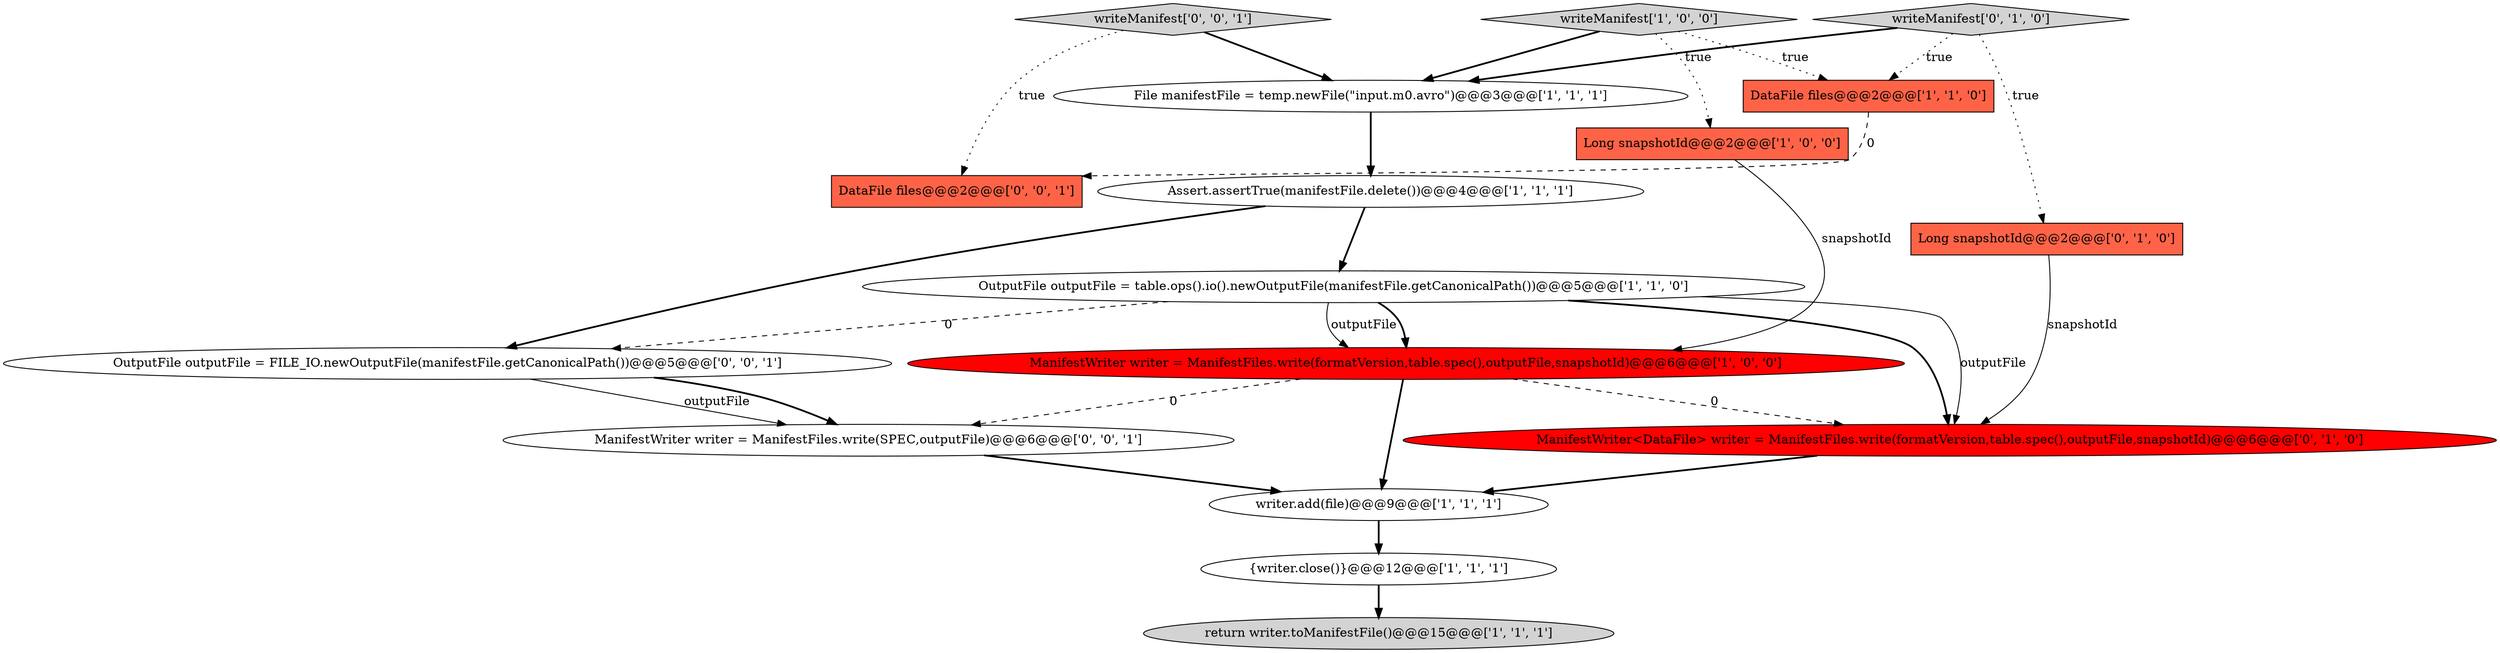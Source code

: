 digraph {
3 [style = filled, label = "return writer.toManifestFile()@@@15@@@['1', '1', '1']", fillcolor = lightgray, shape = ellipse image = "AAA0AAABBB1BBB"];
2 [style = filled, label = "Long snapshotId@@@2@@@['1', '0', '0']", fillcolor = tomato, shape = box image = "AAA0AAABBB1BBB"];
9 [style = filled, label = "ManifestWriter writer = ManifestFiles.write(formatVersion,table.spec(),outputFile,snapshotId)@@@6@@@['1', '0', '0']", fillcolor = red, shape = ellipse image = "AAA1AAABBB1BBB"];
11 [style = filled, label = "ManifestWriter<DataFile> writer = ManifestFiles.write(formatVersion,table.spec(),outputFile,snapshotId)@@@6@@@['0', '1', '0']", fillcolor = red, shape = ellipse image = "AAA1AAABBB2BBB"];
8 [style = filled, label = "OutputFile outputFile = table.ops().io().newOutputFile(manifestFile.getCanonicalPath())@@@5@@@['1', '1', '0']", fillcolor = white, shape = ellipse image = "AAA0AAABBB1BBB"];
7 [style = filled, label = "File manifestFile = temp.newFile(\"input.m0.avro\")@@@3@@@['1', '1', '1']", fillcolor = white, shape = ellipse image = "AAA0AAABBB1BBB"];
16 [style = filled, label = "ManifestWriter writer = ManifestFiles.write(SPEC,outputFile)@@@6@@@['0', '0', '1']", fillcolor = white, shape = ellipse image = "AAA0AAABBB3BBB"];
1 [style = filled, label = "{writer.close()}@@@12@@@['1', '1', '1']", fillcolor = white, shape = ellipse image = "AAA0AAABBB1BBB"];
14 [style = filled, label = "writeManifest['0', '0', '1']", fillcolor = lightgray, shape = diamond image = "AAA0AAABBB3BBB"];
6 [style = filled, label = "writer.add(file)@@@9@@@['1', '1', '1']", fillcolor = white, shape = ellipse image = "AAA0AAABBB1BBB"];
4 [style = filled, label = "writeManifest['1', '0', '0']", fillcolor = lightgray, shape = diamond image = "AAA0AAABBB1BBB"];
0 [style = filled, label = "Assert.assertTrue(manifestFile.delete())@@@4@@@['1', '1', '1']", fillcolor = white, shape = ellipse image = "AAA0AAABBB1BBB"];
10 [style = filled, label = "Long snapshotId@@@2@@@['0', '1', '0']", fillcolor = tomato, shape = box image = "AAA0AAABBB2BBB"];
12 [style = filled, label = "writeManifest['0', '1', '0']", fillcolor = lightgray, shape = diamond image = "AAA0AAABBB2BBB"];
5 [style = filled, label = "DataFile files@@@2@@@['1', '1', '0']", fillcolor = tomato, shape = box image = "AAA0AAABBB1BBB"];
13 [style = filled, label = "OutputFile outputFile = FILE_IO.newOutputFile(manifestFile.getCanonicalPath())@@@5@@@['0', '0', '1']", fillcolor = white, shape = ellipse image = "AAA0AAABBB3BBB"];
15 [style = filled, label = "DataFile files@@@2@@@['0', '0', '1']", fillcolor = tomato, shape = box image = "AAA0AAABBB3BBB"];
8->11 [style = solid, label="outputFile"];
4->5 [style = dotted, label="true"];
9->16 [style = dashed, label="0"];
0->13 [style = bold, label=""];
16->6 [style = bold, label=""];
11->6 [style = bold, label=""];
2->9 [style = solid, label="snapshotId"];
8->9 [style = solid, label="outputFile"];
1->3 [style = bold, label=""];
13->16 [style = solid, label="outputFile"];
7->0 [style = bold, label=""];
13->16 [style = bold, label=""];
12->7 [style = bold, label=""];
4->7 [style = bold, label=""];
9->6 [style = bold, label=""];
14->7 [style = bold, label=""];
8->13 [style = dashed, label="0"];
6->1 [style = bold, label=""];
14->15 [style = dotted, label="true"];
12->10 [style = dotted, label="true"];
12->5 [style = dotted, label="true"];
0->8 [style = bold, label=""];
8->9 [style = bold, label=""];
9->11 [style = dashed, label="0"];
5->15 [style = dashed, label="0"];
8->11 [style = bold, label=""];
4->2 [style = dotted, label="true"];
10->11 [style = solid, label="snapshotId"];
}
